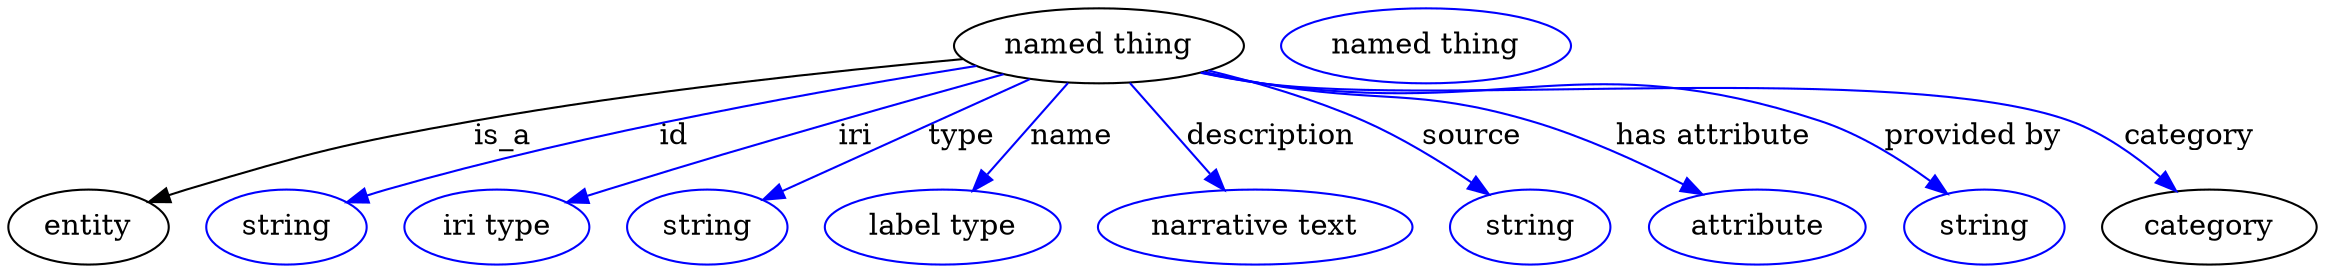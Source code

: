digraph {
	graph [bb="0,0,1105.7,123"];
	node [label="\N"];
	"named thing"	[height=0.5,
		label="named thing",
		pos="523.35,105",
		width=1.9318];
	entity	[height=0.5,
		pos="38.347,18",
		width=1.0652];
	"named thing" -> entity	[label=is_a,
		lp="237.35,61.5",
		pos="e,67.378,29.828 458.06,98.663 397.06,93.139 303.62,83.298 223.35,69 161.69,58.018 146.39,53.812 86.347,36 83.253,35.082 80.066,34.081 \
76.875,33.038"];
	id	[color=blue,
		height=0.5,
		label=string,
		pos="133.35,18",
		width=1.0652];
	"named thing" -> id	[color=blue,
		label=id,
		lp="319.35,61.5",
		pos="e,162.35,29.922 464.56,95.329 395.86,84.505 279.13,63.956 181.35,36 178.24,35.113 175.05,34.133 171.85,33.106",
		style=solid];
	iri	[color=blue,
		height=0.5,
		label="iri type",
		pos="234.35,18",
		width=1.2277];
	"named thing" -> iri	[color=blue,
		label=iri,
		lp="406.35,61.5",
		pos="e,268.03,29.681 477.57,91.402 453.89,84.829 424.54,76.594 398.35,69 349.32,54.785 337.14,50.997 288.35,36 284.85,34.926 281.23,33.805 \
277.6,32.674",
		style=solid];
	type	[color=blue,
		height=0.5,
		label=string,
		pos="335.35,18",
		width=1.0652];
	"named thing" -> type	[color=blue,
		label=type,
		lp="457.35,61.5",
		pos="e,362.12,31.103 490.17,88.999 456.83,73.926 405.6,50.766 371.31,35.26",
		style=solid];
	name	[color=blue,
		height=0.5,
		label="label type",
		pos="448.35,18",
		width=1.5707];
	"named thing" -> name	[color=blue,
		label=name,
		lp="510.35,61.5",
		pos="e,462.88,35.469 508.53,87.207 497.47,74.669 482.18,57.35 469.79,43.302",
		style=solid];
	description	[color=blue,
		height=0.5,
		label="narrative text",
		pos="598.35,18",
		width=2.0943];
	"named thing" -> description	[color=blue,
		label=description,
		lp="605.85,61.5",
		pos="e,583.56,35.758 538.16,87.207 549.16,74.75 564.31,57.573 576.66,43.574",
		style=solid];
	source	[color=blue,
		height=0.5,
		label=string,
		pos="730.35,18",
		width=1.0652];
	"named thing" -> source	[color=blue,
		label=source,
		lp="702.35,61.5",
		pos="e,710.53,33.664 575.81,93.164 599.17,87.428 626.68,79.391 650.35,69 668.52,61.018 687.42,49.386 702.28,39.349",
		style=solid];
	"has attribute"	[color=blue,
		height=0.5,
		label=attribute,
		pos="838.35,18",
		width=1.4443];
	"named thing" -> "has attribute"	[color=blue,
		label="has attribute",
		lp="817.35,61.5",
		pos="e,812.13,33.812 573.59,92.463 582.8,90.516 592.34,88.607 601.35,87 658.33,76.829 674.81,85.338 730.35,69 755.61,61.566 782.5,49.138 \
803.12,38.533",
		style=solid];
	"provided by"	[color=blue,
		height=0.5,
		label=string,
		pos="946.35,18",
		width=1.0652];
	"named thing" -> "provided by"	[color=blue,
		label="provided by",
		lp="940.85,61.5",
		pos="e,928.48,34.206 572.25,92.19 581.85,90.198 591.88,88.343 601.35,87 719.1,70.291 755.4,106.26 868.35,69 887.07,62.823 905.74,51.1 \
920.12,40.558",
		style=solid];
	category	[height=0.5,
		pos="1054.3,18",
		width=1.4263];
	"named thing" -> category	[color=blue,
		label=category,
		lp="1044.8,61.5",
		pos="e,1038.4,35.291 572.22,92.033 581.83,90.054 591.86,88.245 601.35,87 686.49,75.817 906.5,97.949 987.35,69 1003.3,63.275 1018.7,52.339 \
1030.7,42.152",
		style=solid];
	"named thing_category"	[color=blue,
		height=0.5,
		label="named thing",
		pos="680.35,105",
		width=1.9318];
}
